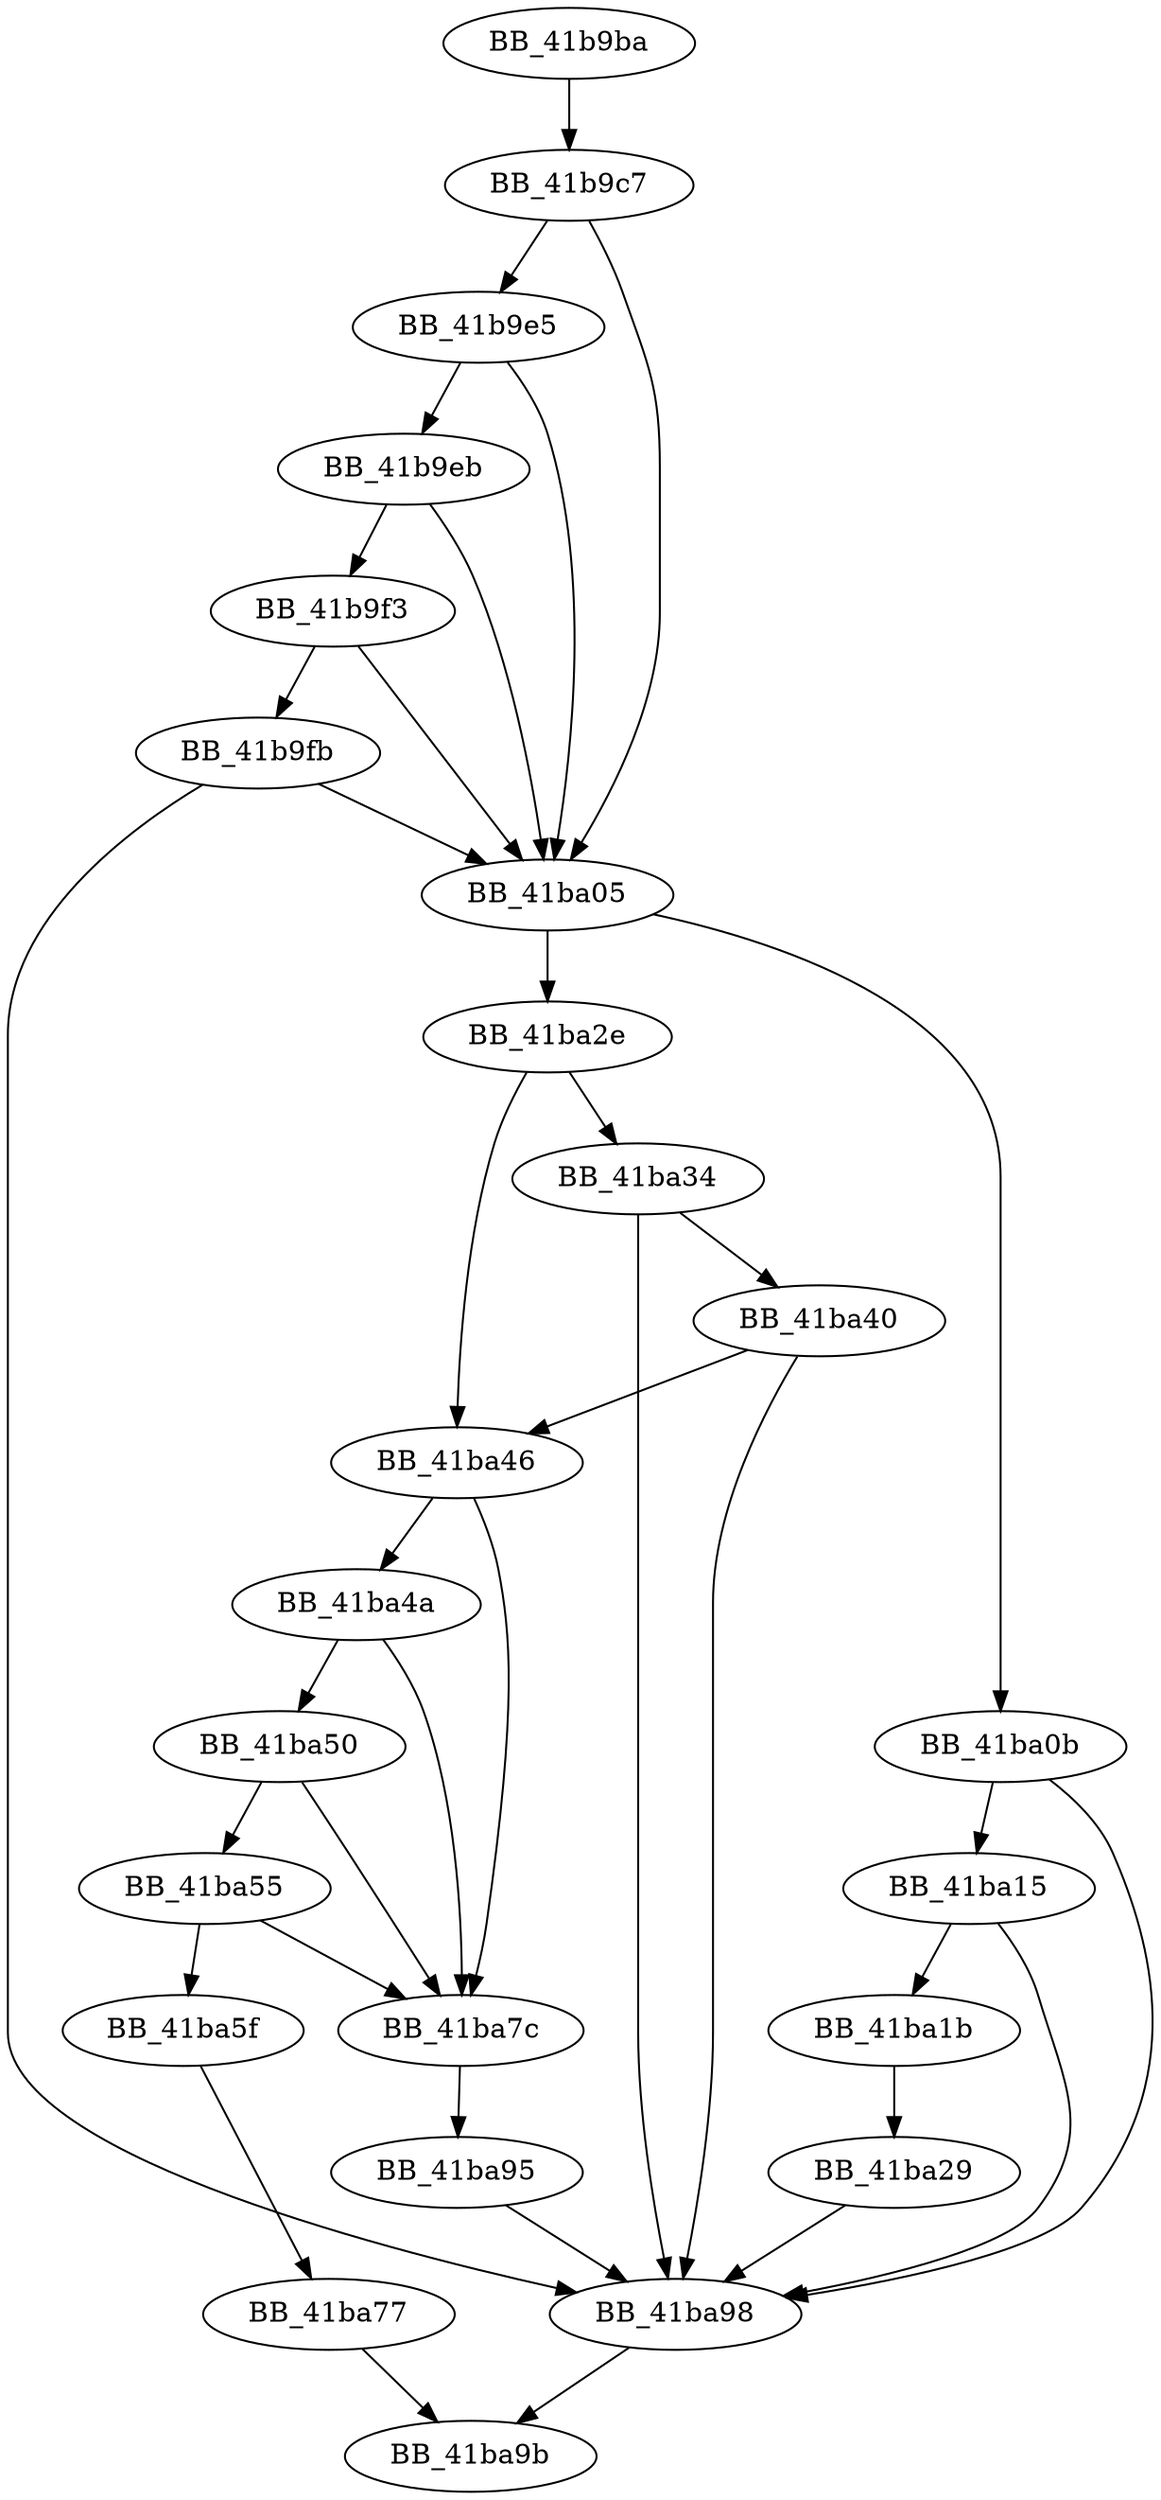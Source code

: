 DiGraph ___InternalCxxFrameHandler{
BB_41b9ba->BB_41b9c7
BB_41b9c7->BB_41b9e5
BB_41b9c7->BB_41ba05
BB_41b9e5->BB_41b9eb
BB_41b9e5->BB_41ba05
BB_41b9eb->BB_41b9f3
BB_41b9eb->BB_41ba05
BB_41b9f3->BB_41b9fb
BB_41b9f3->BB_41ba05
BB_41b9fb->BB_41ba05
BB_41b9fb->BB_41ba98
BB_41ba05->BB_41ba0b
BB_41ba05->BB_41ba2e
BB_41ba0b->BB_41ba15
BB_41ba0b->BB_41ba98
BB_41ba15->BB_41ba1b
BB_41ba15->BB_41ba98
BB_41ba1b->BB_41ba29
BB_41ba29->BB_41ba98
BB_41ba2e->BB_41ba34
BB_41ba2e->BB_41ba46
BB_41ba34->BB_41ba40
BB_41ba34->BB_41ba98
BB_41ba40->BB_41ba46
BB_41ba40->BB_41ba98
BB_41ba46->BB_41ba4a
BB_41ba46->BB_41ba7c
BB_41ba4a->BB_41ba50
BB_41ba4a->BB_41ba7c
BB_41ba50->BB_41ba55
BB_41ba50->BB_41ba7c
BB_41ba55->BB_41ba5f
BB_41ba55->BB_41ba7c
BB_41ba5f->BB_41ba77
BB_41ba77->BB_41ba9b
BB_41ba7c->BB_41ba95
BB_41ba95->BB_41ba98
BB_41ba98->BB_41ba9b
}
